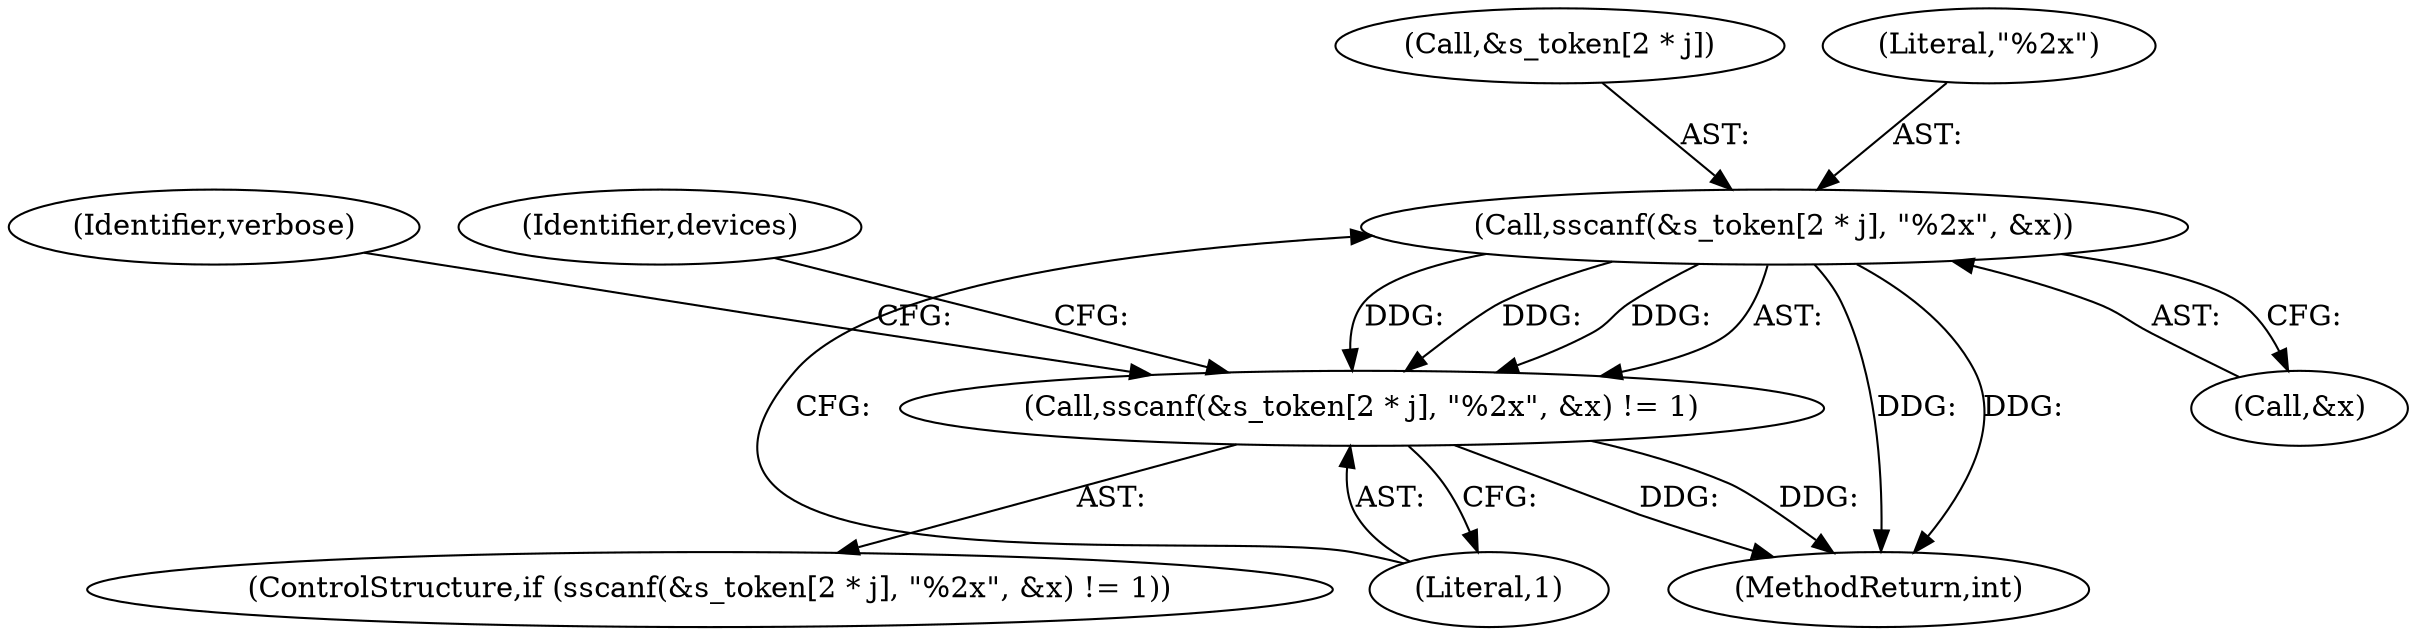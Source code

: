 digraph "0_pam-u2f_18b1914e32b74ff52000f10e97067e841e5fff62_1@API" {
"1000615" [label="(Call,sscanf(&s_token[2 * j], \"%2x\", &x))"];
"1000614" [label="(Call,sscanf(&s_token[2 * j], \"%2x\", &x) != 1)"];
"1000623" [label="(Call,&x)"];
"1000613" [label="(ControlStructure,if (sscanf(&s_token[2 * j], \"%2x\", &x) != 1))"];
"1000628" [label="(Identifier,verbose)"];
"1000616" [label="(Call,&s_token[2 * j])"];
"1000722" [label="(MethodReturn,int)"];
"1000614" [label="(Call,sscanf(&s_token[2 * j], \"%2x\", &x) != 1)"];
"1000615" [label="(Call,sscanf(&s_token[2 * j], \"%2x\", &x))"];
"1000622" [label="(Literal,\"%2x\")"];
"1000625" [label="(Literal,1)"];
"1000637" [label="(Identifier,devices)"];
"1000615" -> "1000614"  [label="AST: "];
"1000615" -> "1000623"  [label="CFG: "];
"1000616" -> "1000615"  [label="AST: "];
"1000622" -> "1000615"  [label="AST: "];
"1000623" -> "1000615"  [label="AST: "];
"1000625" -> "1000615"  [label="CFG: "];
"1000615" -> "1000722"  [label="DDG: "];
"1000615" -> "1000722"  [label="DDG: "];
"1000615" -> "1000614"  [label="DDG: "];
"1000615" -> "1000614"  [label="DDG: "];
"1000615" -> "1000614"  [label="DDG: "];
"1000614" -> "1000613"  [label="AST: "];
"1000614" -> "1000625"  [label="CFG: "];
"1000625" -> "1000614"  [label="AST: "];
"1000628" -> "1000614"  [label="CFG: "];
"1000637" -> "1000614"  [label="CFG: "];
"1000614" -> "1000722"  [label="DDG: "];
"1000614" -> "1000722"  [label="DDG: "];
}
